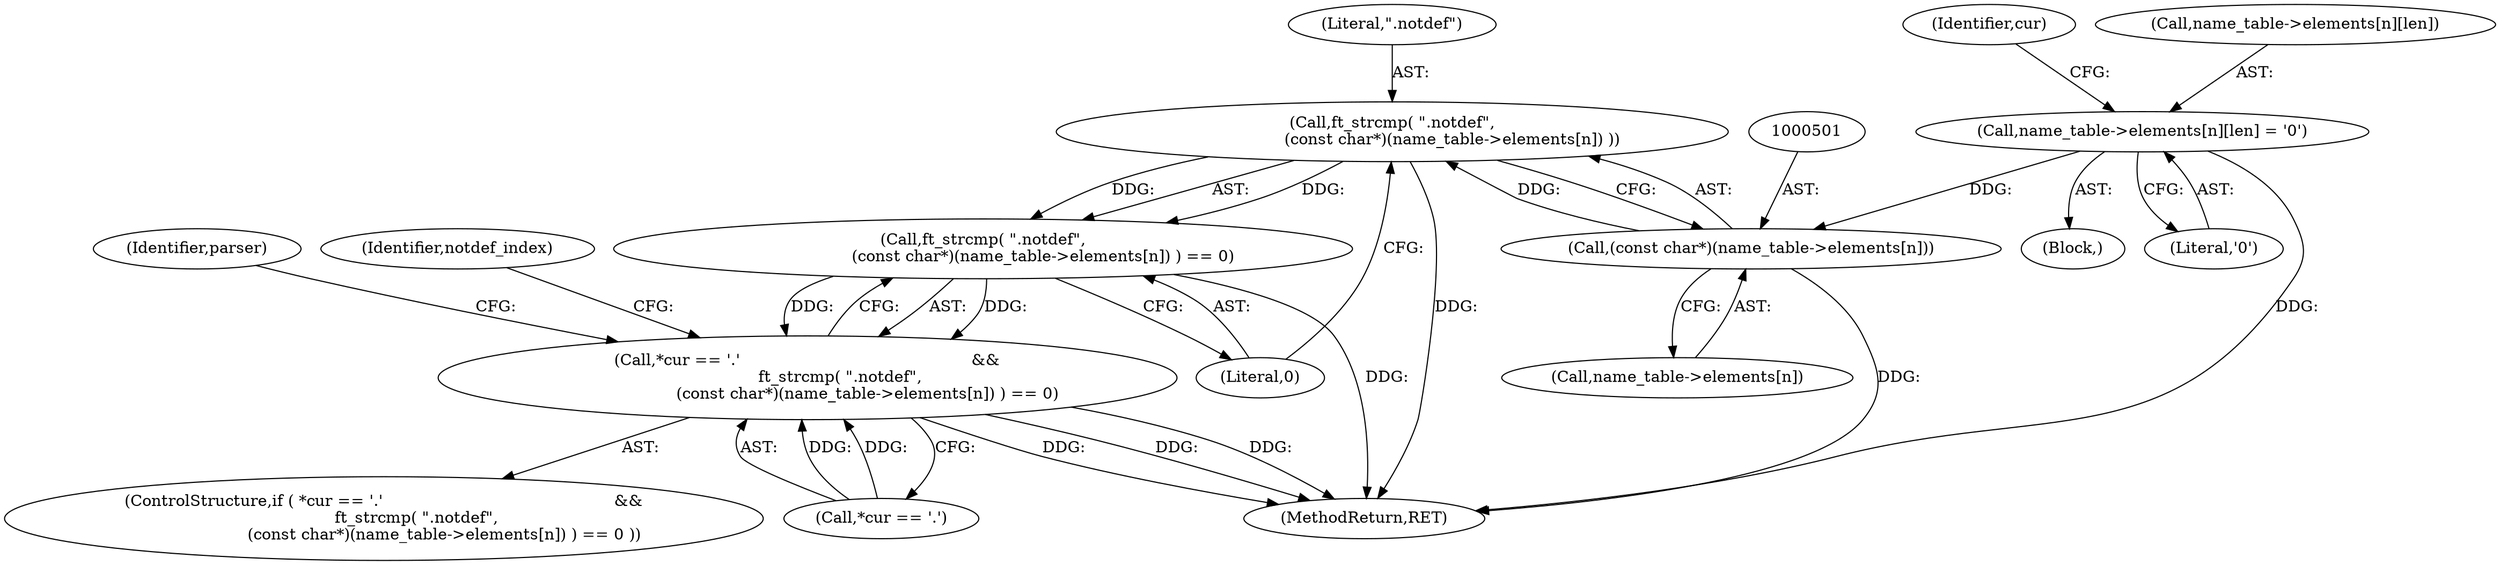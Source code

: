 digraph "0_savannah_dd89710f0f643eb0f99a3830e0712d26c7642acd_0@API" {
"1000498" [label="(Call,ft_strcmp( \".notdef\",\n                        (const char*)(name_table->elements[n]) ))"];
"1000500" [label="(Call,(const char*)(name_table->elements[n]))"];
"1000482" [label="(Call,name_table->elements[n][len] = '\0')"];
"1000497" [label="(Call,ft_strcmp( \".notdef\",\n                        (const char*)(name_table->elements[n]) ) == 0)"];
"1000492" [label="(Call,*cur == '.'                                              &&\n             ft_strcmp( \".notdef\",\n                        (const char*)(name_table->elements[n]) ) == 0)"];
"1000483" [label="(Call,name_table->elements[n][len])"];
"1000507" [label="(Literal,0)"];
"1000492" [label="(Call,*cur == '.'                                              &&\n             ft_strcmp( \".notdef\",\n                        (const char*)(name_table->elements[n]) ) == 0)"];
"1000491" [label="(ControlStructure,if ( *cur == '.'                                              &&\n             ft_strcmp( \".notdef\",\n                        (const char*)(name_table->elements[n]) ) == 0 ))"];
"1000765" [label="(MethodReturn,RET)"];
"1000516" [label="(Identifier,parser)"];
"1000499" [label="(Literal,\".notdef\")"];
"1000497" [label="(Call,ft_strcmp( \".notdef\",\n                        (const char*)(name_table->elements[n]) ) == 0)"];
"1000482" [label="(Call,name_table->elements[n][len] = '\0')"];
"1000495" [label="(Identifier,cur)"];
"1000490" [label="(Literal,'\0')"];
"1000500" [label="(Call,(const char*)(name_table->elements[n]))"];
"1000510" [label="(Identifier,notdef_index)"];
"1000493" [label="(Call,*cur == '.')"];
"1000498" [label="(Call,ft_strcmp( \".notdef\",\n                        (const char*)(name_table->elements[n]) ))"];
"1000502" [label="(Call,name_table->elements[n])"];
"1000443" [label="(Block,)"];
"1000498" -> "1000497"  [label="AST: "];
"1000498" -> "1000500"  [label="CFG: "];
"1000499" -> "1000498"  [label="AST: "];
"1000500" -> "1000498"  [label="AST: "];
"1000507" -> "1000498"  [label="CFG: "];
"1000498" -> "1000765"  [label="DDG: "];
"1000498" -> "1000497"  [label="DDG: "];
"1000498" -> "1000497"  [label="DDG: "];
"1000500" -> "1000498"  [label="DDG: "];
"1000500" -> "1000502"  [label="CFG: "];
"1000501" -> "1000500"  [label="AST: "];
"1000502" -> "1000500"  [label="AST: "];
"1000500" -> "1000765"  [label="DDG: "];
"1000482" -> "1000500"  [label="DDG: "];
"1000482" -> "1000443"  [label="AST: "];
"1000482" -> "1000490"  [label="CFG: "];
"1000483" -> "1000482"  [label="AST: "];
"1000490" -> "1000482"  [label="AST: "];
"1000495" -> "1000482"  [label="CFG: "];
"1000482" -> "1000765"  [label="DDG: "];
"1000497" -> "1000492"  [label="AST: "];
"1000497" -> "1000507"  [label="CFG: "];
"1000507" -> "1000497"  [label="AST: "];
"1000492" -> "1000497"  [label="CFG: "];
"1000497" -> "1000765"  [label="DDG: "];
"1000497" -> "1000492"  [label="DDG: "];
"1000497" -> "1000492"  [label="DDG: "];
"1000492" -> "1000491"  [label="AST: "];
"1000492" -> "1000493"  [label="CFG: "];
"1000493" -> "1000492"  [label="AST: "];
"1000510" -> "1000492"  [label="CFG: "];
"1000516" -> "1000492"  [label="CFG: "];
"1000492" -> "1000765"  [label="DDG: "];
"1000492" -> "1000765"  [label="DDG: "];
"1000492" -> "1000765"  [label="DDG: "];
"1000493" -> "1000492"  [label="DDG: "];
"1000493" -> "1000492"  [label="DDG: "];
}
